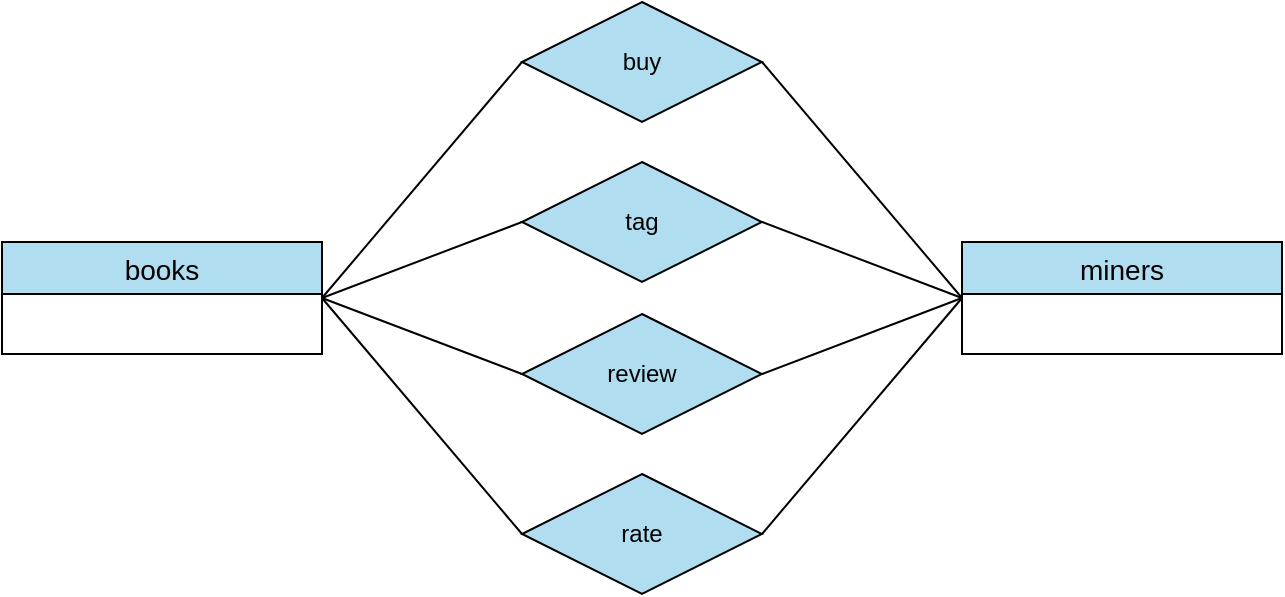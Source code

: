 <mxfile>
    <diagram id="GRdJNkcCcj2hkxvg6uq2" name="Page-1">
        <mxGraphModel dx="355" dy="1173" grid="1" gridSize="10" guides="1" tooltips="1" connect="1" arrows="1" fold="1" page="1" pageScale="1" pageWidth="1169" pageHeight="827" math="0" shadow="0">
            <root>
                <mxCell id="0"/>
                <mxCell id="1" parent="0"/>
                <mxCell id="2" value="miners" style="swimlane;fontStyle=0;childLayout=stackLayout;horizontal=1;startSize=26;horizontalStack=0;resizeParent=1;resizeParentMax=0;resizeLast=0;collapsible=1;marginBottom=0;align=center;fontSize=14;fillColor=#B1DDF0;strokeColor=#000000;fontColor=#000000;" parent="1" vertex="1">
                    <mxGeometry x="640" y="150" width="160" height="56" as="geometry"/>
                </mxCell>
                <mxCell id="11" value="books" style="swimlane;fontStyle=0;childLayout=stackLayout;horizontal=1;startSize=26;horizontalStack=0;resizeParent=1;resizeParentMax=0;resizeLast=0;collapsible=1;marginBottom=0;align=center;fontSize=14;fillColor=#B1DDF0;strokeColor=#000000;fontColor=#000000;" parent="1" vertex="1">
                    <mxGeometry x="160" y="150" width="160" height="56" as="geometry"/>
                </mxCell>
                <mxCell id="14" style="rounded=0;orthogonalLoop=1;jettySize=auto;html=1;exitX=0;exitY=0.5;exitDx=0;exitDy=0;entryX=1;entryY=0.5;entryDx=0;entryDy=0;endArrow=none;endFill=0;strokeColor=#000000;fontColor=#000000;" parent="1" source="13" target="11" edge="1">
                    <mxGeometry relative="1" as="geometry"/>
                </mxCell>
                <mxCell id="15" style="edgeStyle=none;rounded=0;orthogonalLoop=1;jettySize=auto;html=1;exitX=1;exitY=0.5;exitDx=0;exitDy=0;entryX=0;entryY=0.5;entryDx=0;entryDy=0;endArrow=none;endFill=0;strokeColor=#000000;fontColor=#000000;" parent="1" source="13" target="2" edge="1">
                    <mxGeometry relative="1" as="geometry"/>
                </mxCell>
                <mxCell id="13" value="buy" style="shape=rhombus;perimeter=rhombusPerimeter;whiteSpace=wrap;html=1;align=center;strokeColor=#000000;fontColor=#000000;fillColor=#B1DDF0;" parent="1" vertex="1">
                    <mxGeometry x="420" y="30" width="120" height="60" as="geometry"/>
                </mxCell>
                <mxCell id="16" style="rounded=0;orthogonalLoop=1;jettySize=auto;html=1;exitX=0;exitY=0.5;exitDx=0;exitDy=0;entryX=1;entryY=0.5;entryDx=0;entryDy=0;endArrow=none;endFill=0;strokeColor=#000000;fontColor=#000000;" parent="1" source="18" target="11" edge="1">
                    <mxGeometry relative="1" as="geometry">
                        <mxPoint x="320" y="238" as="targetPoint"/>
                    </mxGeometry>
                </mxCell>
                <mxCell id="17" style="edgeStyle=none;rounded=0;orthogonalLoop=1;jettySize=auto;html=1;exitX=1;exitY=0.5;exitDx=0;exitDy=0;entryX=0;entryY=0.5;entryDx=0;entryDy=0;endArrow=none;endFill=0;strokeColor=#000000;fontColor=#000000;" parent="1" source="18" target="2" edge="1">
                    <mxGeometry relative="1" as="geometry">
                        <mxPoint x="650" y="238" as="targetPoint"/>
                    </mxGeometry>
                </mxCell>
                <mxCell id="18" value="tag" style="shape=rhombus;perimeter=rhombusPerimeter;whiteSpace=wrap;html=1;align=center;strokeColor=#000000;fontColor=#000000;fillColor=#B1DDF0;" parent="1" vertex="1">
                    <mxGeometry x="420" y="110" width="120" height="60" as="geometry"/>
                </mxCell>
                <mxCell id="19" style="rounded=0;orthogonalLoop=1;jettySize=auto;html=1;exitX=0;exitY=0.5;exitDx=0;exitDy=0;endArrow=none;endFill=0;entryX=1;entryY=0.5;entryDx=0;entryDy=0;strokeColor=#000000;fontColor=#000000;" parent="1" source="21" target="11" edge="1">
                    <mxGeometry relative="1" as="geometry">
                        <mxPoint x="320" y="160" as="targetPoint"/>
                    </mxGeometry>
                </mxCell>
                <mxCell id="20" style="edgeStyle=none;rounded=0;orthogonalLoop=1;jettySize=auto;html=1;exitX=1;exitY=0.5;exitDx=0;exitDy=0;entryX=0;entryY=0.5;entryDx=0;entryDy=0;endArrow=none;endFill=0;strokeColor=#000000;fontColor=#000000;" parent="1" source="21" target="2" edge="1">
                    <mxGeometry relative="1" as="geometry">
                        <mxPoint x="650" y="314" as="targetPoint"/>
                    </mxGeometry>
                </mxCell>
                <mxCell id="21" value="review" style="shape=rhombus;perimeter=rhombusPerimeter;whiteSpace=wrap;html=1;align=center;strokeColor=#000000;fontColor=#000000;fillColor=#B1DDF0;" parent="1" vertex="1">
                    <mxGeometry x="420" y="186" width="120" height="60" as="geometry"/>
                </mxCell>
                <mxCell id="22" style="rounded=0;orthogonalLoop=1;jettySize=auto;html=1;exitX=0;exitY=0.5;exitDx=0;exitDy=0;endArrow=none;endFill=0;entryX=1;entryY=0.5;entryDx=0;entryDy=0;strokeColor=#000000;fontColor=#000000;" parent="1" source="24" target="11" edge="1">
                    <mxGeometry relative="1" as="geometry">
                        <mxPoint x="320" y="160" as="targetPoint"/>
                    </mxGeometry>
                </mxCell>
                <mxCell id="23" style="edgeStyle=none;rounded=0;orthogonalLoop=1;jettySize=auto;html=1;exitX=1;exitY=0.5;exitDx=0;exitDy=0;entryX=0;entryY=0.5;entryDx=0;entryDy=0;endArrow=none;endFill=0;strokeColor=#000000;fontColor=#000000;" parent="1" source="24" target="2" edge="1">
                    <mxGeometry relative="1" as="geometry">
                        <mxPoint x="650" y="314" as="targetPoint"/>
                    </mxGeometry>
                </mxCell>
                <mxCell id="24" value="rate" style="shape=rhombus;perimeter=rhombusPerimeter;whiteSpace=wrap;html=1;align=center;strokeColor=#000000;fontColor=#000000;fillColor=#B1DDF0;" parent="1" vertex="1">
                    <mxGeometry x="420" y="266" width="120" height="60" as="geometry"/>
                </mxCell>
            </root>
        </mxGraphModel>
    </diagram>
</mxfile>